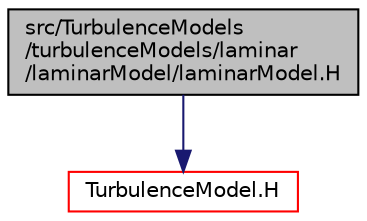 digraph "src/TurbulenceModels/turbulenceModels/laminar/laminarModel/laminarModel.H"
{
  bgcolor="transparent";
  edge [fontname="Helvetica",fontsize="10",labelfontname="Helvetica",labelfontsize="10"];
  node [fontname="Helvetica",fontsize="10",shape=record];
  Node0 [label="src/TurbulenceModels\l/turbulenceModels/laminar\l/laminarModel/laminarModel.H",height=0.2,width=0.4,color="black", fillcolor="grey75", style="filled", fontcolor="black"];
  Node0 -> Node1 [color="midnightblue",fontsize="10",style="solid",fontname="Helvetica"];
  Node1 [label="TurbulenceModel.H",height=0.2,width=0.4,color="red",URL="$a18230.html"];
}

